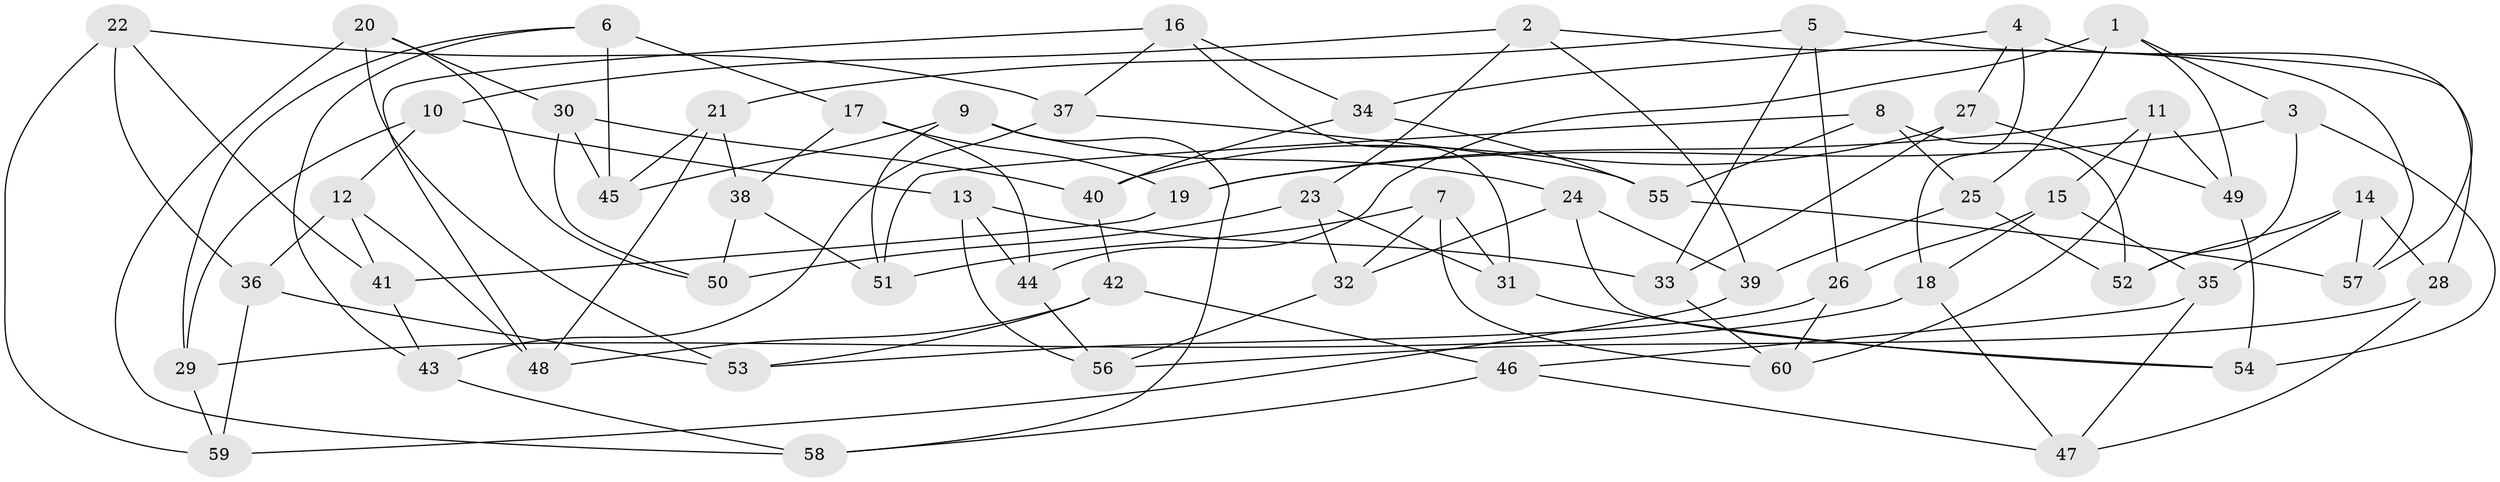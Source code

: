 // coarse degree distribution, {5: 0.2222222222222222, 6: 0.4444444444444444, 4: 0.3333333333333333}
// Generated by graph-tools (version 1.1) at 2025/24/03/03/25 07:24:24]
// undirected, 60 vertices, 120 edges
graph export_dot {
graph [start="1"]
  node [color=gray90,style=filled];
  1;
  2;
  3;
  4;
  5;
  6;
  7;
  8;
  9;
  10;
  11;
  12;
  13;
  14;
  15;
  16;
  17;
  18;
  19;
  20;
  21;
  22;
  23;
  24;
  25;
  26;
  27;
  28;
  29;
  30;
  31;
  32;
  33;
  34;
  35;
  36;
  37;
  38;
  39;
  40;
  41;
  42;
  43;
  44;
  45;
  46;
  47;
  48;
  49;
  50;
  51;
  52;
  53;
  54;
  55;
  56;
  57;
  58;
  59;
  60;
  1 -- 25;
  1 -- 44;
  1 -- 49;
  1 -- 3;
  2 -- 39;
  2 -- 23;
  2 -- 10;
  2 -- 57;
  3 -- 19;
  3 -- 52;
  3 -- 54;
  4 -- 57;
  4 -- 27;
  4 -- 18;
  4 -- 34;
  5 -- 33;
  5 -- 21;
  5 -- 28;
  5 -- 26;
  6 -- 45;
  6 -- 17;
  6 -- 29;
  6 -- 43;
  7 -- 32;
  7 -- 60;
  7 -- 31;
  7 -- 51;
  8 -- 51;
  8 -- 55;
  8 -- 25;
  8 -- 52;
  9 -- 45;
  9 -- 58;
  9 -- 24;
  9 -- 51;
  10 -- 29;
  10 -- 12;
  10 -- 13;
  11 -- 19;
  11 -- 15;
  11 -- 60;
  11 -- 49;
  12 -- 36;
  12 -- 41;
  12 -- 48;
  13 -- 33;
  13 -- 44;
  13 -- 56;
  14 -- 35;
  14 -- 28;
  14 -- 52;
  14 -- 57;
  15 -- 26;
  15 -- 35;
  15 -- 18;
  16 -- 37;
  16 -- 48;
  16 -- 34;
  16 -- 31;
  17 -- 44;
  17 -- 38;
  17 -- 19;
  18 -- 29;
  18 -- 47;
  19 -- 41;
  20 -- 50;
  20 -- 53;
  20 -- 30;
  20 -- 58;
  21 -- 45;
  21 -- 38;
  21 -- 48;
  22 -- 36;
  22 -- 41;
  22 -- 59;
  22 -- 37;
  23 -- 50;
  23 -- 31;
  23 -- 32;
  24 -- 54;
  24 -- 32;
  24 -- 39;
  25 -- 52;
  25 -- 39;
  26 -- 53;
  26 -- 60;
  27 -- 33;
  27 -- 40;
  27 -- 49;
  28 -- 56;
  28 -- 47;
  29 -- 59;
  30 -- 50;
  30 -- 45;
  30 -- 40;
  31 -- 54;
  32 -- 56;
  33 -- 60;
  34 -- 40;
  34 -- 55;
  35 -- 46;
  35 -- 47;
  36 -- 59;
  36 -- 53;
  37 -- 55;
  37 -- 43;
  38 -- 50;
  38 -- 51;
  39 -- 59;
  40 -- 42;
  41 -- 43;
  42 -- 46;
  42 -- 48;
  42 -- 53;
  43 -- 58;
  44 -- 56;
  46 -- 58;
  46 -- 47;
  49 -- 54;
  55 -- 57;
}
